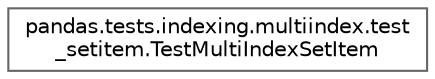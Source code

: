 digraph "Graphical Class Hierarchy"
{
 // LATEX_PDF_SIZE
  bgcolor="transparent";
  edge [fontname=Helvetica,fontsize=10,labelfontname=Helvetica,labelfontsize=10];
  node [fontname=Helvetica,fontsize=10,shape=box,height=0.2,width=0.4];
  rankdir="LR";
  Node0 [id="Node000000",label="pandas.tests.indexing.multiindex.test\l_setitem.TestMultiIndexSetItem",height=0.2,width=0.4,color="grey40", fillcolor="white", style="filled",URL="$d8/d6f/classpandas_1_1tests_1_1indexing_1_1multiindex_1_1test__setitem_1_1TestMultiIndexSetItem.html",tooltip=" "];
}
